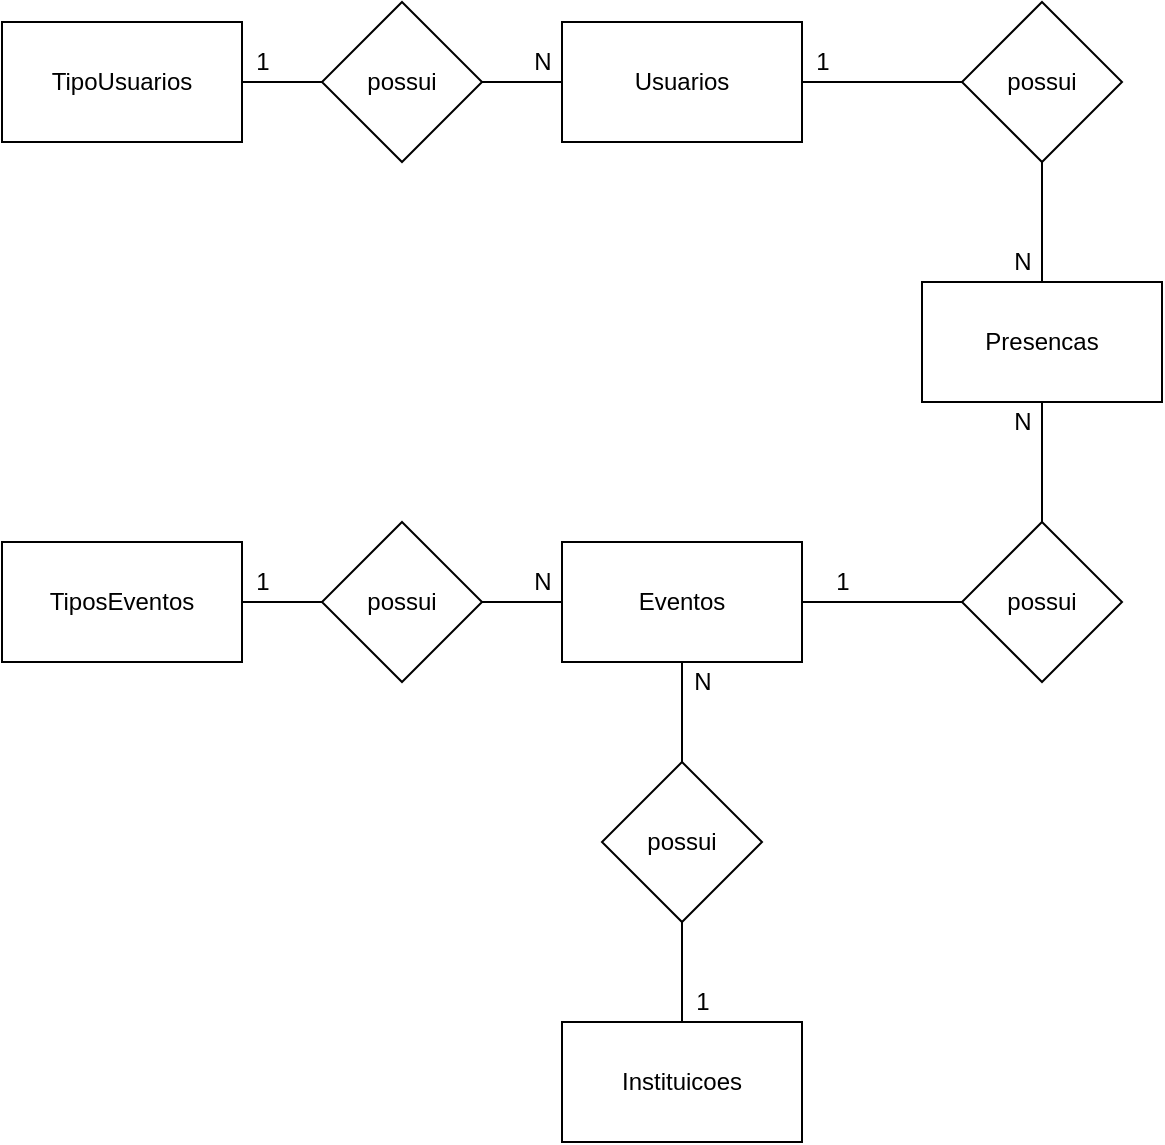 <mxfile version="14.4.6" type="device" pages="2"><diagram id="0znRLzIvDWHzH9K1nS-4" name="Conceitual"><mxGraphModel dx="460" dy="752" grid="1" gridSize="10" guides="1" tooltips="1" connect="1" arrows="1" fold="1" page="1" pageScale="1" pageWidth="827" pageHeight="1169" math="0" shadow="0"><root><mxCell id="0"/><mxCell id="1" parent="0"/><mxCell id="-dPzns4hG7xtPnOy9nyp-17" value="" style="edgeStyle=orthogonalEdgeStyle;rounded=0;orthogonalLoop=1;jettySize=auto;html=1;endArrow=none;endFill=0;" parent="1" source="-dPzns4hG7xtPnOy9nyp-1" target="-dPzns4hG7xtPnOy9nyp-9" edge="1"><mxGeometry relative="1" as="geometry"/></mxCell><mxCell id="-dPzns4hG7xtPnOy9nyp-1" value="Usuarios" style="rounded=0;whiteSpace=wrap;html=1;" parent="1" vertex="1"><mxGeometry x="340" y="140" width="120" height="60" as="geometry"/></mxCell><mxCell id="-dPzns4hG7xtPnOy9nyp-11" value="" style="edgeStyle=orthogonalEdgeStyle;rounded=0;orthogonalLoop=1;jettySize=auto;html=1;endArrow=none;endFill=0;" parent="1" source="-dPzns4hG7xtPnOy9nyp-2" target="-dPzns4hG7xtPnOy9nyp-7" edge="1"><mxGeometry relative="1" as="geometry"/></mxCell><mxCell id="-dPzns4hG7xtPnOy9nyp-2" value="TipoUsuarios" style="rounded=0;whiteSpace=wrap;html=1;" parent="1" vertex="1"><mxGeometry x="60" y="140" width="120" height="60" as="geometry"/></mxCell><mxCell id="-dPzns4hG7xtPnOy9nyp-15" value="" style="edgeStyle=orthogonalEdgeStyle;rounded=0;orthogonalLoop=1;jettySize=auto;html=1;endArrow=none;endFill=0;" parent="1" source="-dPzns4hG7xtPnOy9nyp-3" target="-dPzns4hG7xtPnOy9nyp-10" edge="1"><mxGeometry relative="1" as="geometry"/></mxCell><mxCell id="-dPzns4hG7xtPnOy9nyp-20" value="" style="edgeStyle=orthogonalEdgeStyle;rounded=0;orthogonalLoop=1;jettySize=auto;html=1;endArrow=none;endFill=0;" parent="1" source="-dPzns4hG7xtPnOy9nyp-3" target="-dPzns4hG7xtPnOy9nyp-19" edge="1"><mxGeometry relative="1" as="geometry"/></mxCell><mxCell id="-dPzns4hG7xtPnOy9nyp-3" value="Eventos" style="rounded=0;whiteSpace=wrap;html=1;" parent="1" vertex="1"><mxGeometry x="340" y="400" width="120" height="60" as="geometry"/></mxCell><mxCell id="-dPzns4hG7xtPnOy9nyp-13" value="" style="edgeStyle=orthogonalEdgeStyle;rounded=0;orthogonalLoop=1;jettySize=auto;html=1;endArrow=none;endFill=0;" parent="1" source="-dPzns4hG7xtPnOy9nyp-4" target="-dPzns4hG7xtPnOy9nyp-8" edge="1"><mxGeometry relative="1" as="geometry"/></mxCell><mxCell id="-dPzns4hG7xtPnOy9nyp-4" value="TiposEventos" style="rounded=0;whiteSpace=wrap;html=1;" parent="1" vertex="1"><mxGeometry x="60" y="400" width="120" height="60" as="geometry"/></mxCell><mxCell id="-dPzns4hG7xtPnOy9nyp-5" value="Presencas" style="rounded=0;whiteSpace=wrap;html=1;" parent="1" vertex="1"><mxGeometry x="520" y="270" width="120" height="60" as="geometry"/></mxCell><mxCell id="-dPzns4hG7xtPnOy9nyp-6" value="Instituicoes" style="rounded=0;whiteSpace=wrap;html=1;" parent="1" vertex="1"><mxGeometry x="340" y="640" width="120" height="60" as="geometry"/></mxCell><mxCell id="-dPzns4hG7xtPnOy9nyp-12" value="" style="edgeStyle=orthogonalEdgeStyle;rounded=0;orthogonalLoop=1;jettySize=auto;html=1;endArrow=none;endFill=0;" parent="1" source="-dPzns4hG7xtPnOy9nyp-7" target="-dPzns4hG7xtPnOy9nyp-1" edge="1"><mxGeometry relative="1" as="geometry"/></mxCell><mxCell id="-dPzns4hG7xtPnOy9nyp-7" value="possui" style="rhombus;whiteSpace=wrap;html=1;" parent="1" vertex="1"><mxGeometry x="220" y="130" width="80" height="80" as="geometry"/></mxCell><mxCell id="-dPzns4hG7xtPnOy9nyp-14" value="" style="edgeStyle=orthogonalEdgeStyle;rounded=0;orthogonalLoop=1;jettySize=auto;html=1;endArrow=none;endFill=0;" parent="1" source="-dPzns4hG7xtPnOy9nyp-8" target="-dPzns4hG7xtPnOy9nyp-3" edge="1"><mxGeometry relative="1" as="geometry"/></mxCell><mxCell id="-dPzns4hG7xtPnOy9nyp-8" value="possui" style="rhombus;whiteSpace=wrap;html=1;" parent="1" vertex="1"><mxGeometry x="220" y="390" width="80" height="80" as="geometry"/></mxCell><mxCell id="-dPzns4hG7xtPnOy9nyp-18" value="" style="edgeStyle=orthogonalEdgeStyle;rounded=0;orthogonalLoop=1;jettySize=auto;html=1;endArrow=none;endFill=0;" parent="1" source="-dPzns4hG7xtPnOy9nyp-9" target="-dPzns4hG7xtPnOy9nyp-5" edge="1"><mxGeometry relative="1" as="geometry"/></mxCell><mxCell id="-dPzns4hG7xtPnOy9nyp-9" value="possui" style="rhombus;whiteSpace=wrap;html=1;" parent="1" vertex="1"><mxGeometry x="540" y="130" width="80" height="80" as="geometry"/></mxCell><mxCell id="-dPzns4hG7xtPnOy9nyp-16" value="" style="edgeStyle=orthogonalEdgeStyle;rounded=0;orthogonalLoop=1;jettySize=auto;html=1;endArrow=none;endFill=0;" parent="1" source="-dPzns4hG7xtPnOy9nyp-10" target="-dPzns4hG7xtPnOy9nyp-6" edge="1"><mxGeometry relative="1" as="geometry"/></mxCell><mxCell id="-dPzns4hG7xtPnOy9nyp-10" value="possui" style="rhombus;whiteSpace=wrap;html=1;" parent="1" vertex="1"><mxGeometry x="360" y="510" width="80" height="80" as="geometry"/></mxCell><mxCell id="-dPzns4hG7xtPnOy9nyp-21" value="" style="edgeStyle=orthogonalEdgeStyle;rounded=0;orthogonalLoop=1;jettySize=auto;html=1;endArrow=none;endFill=0;" parent="1" source="-dPzns4hG7xtPnOy9nyp-19" target="-dPzns4hG7xtPnOy9nyp-5" edge="1"><mxGeometry relative="1" as="geometry"/></mxCell><mxCell id="-dPzns4hG7xtPnOy9nyp-19" value="possui" style="rhombus;whiteSpace=wrap;html=1;" parent="1" vertex="1"><mxGeometry x="540" y="390" width="80" height="80" as="geometry"/></mxCell><mxCell id="-dPzns4hG7xtPnOy9nyp-22" value="1" style="text;html=1;align=center;verticalAlign=middle;resizable=0;points=[];autosize=1;" parent="1" vertex="1"><mxGeometry x="180" y="150" width="20" height="20" as="geometry"/></mxCell><mxCell id="-dPzns4hG7xtPnOy9nyp-23" value="N" style="text;html=1;align=center;verticalAlign=middle;resizable=0;points=[];autosize=1;" parent="1" vertex="1"><mxGeometry x="320" y="150" width="20" height="20" as="geometry"/></mxCell><mxCell id="-dPzns4hG7xtPnOy9nyp-24" value="1" style="text;html=1;align=center;verticalAlign=middle;resizable=0;points=[];autosize=1;" parent="1" vertex="1"><mxGeometry x="460" y="150" width="20" height="20" as="geometry"/></mxCell><mxCell id="-dPzns4hG7xtPnOy9nyp-25" value="N" style="text;html=1;align=center;verticalAlign=middle;resizable=0;points=[];autosize=1;" parent="1" vertex="1"><mxGeometry x="560" y="250" width="20" height="20" as="geometry"/></mxCell><mxCell id="-dPzns4hG7xtPnOy9nyp-26" value="N" style="text;html=1;align=center;verticalAlign=middle;resizable=0;points=[];autosize=1;" parent="1" vertex="1"><mxGeometry x="560" y="330" width="20" height="20" as="geometry"/></mxCell><mxCell id="-dPzns4hG7xtPnOy9nyp-28" value="1" style="text;html=1;align=center;verticalAlign=middle;resizable=0;points=[];autosize=1;" parent="1" vertex="1"><mxGeometry x="470" y="410" width="20" height="20" as="geometry"/></mxCell><mxCell id="-dPzns4hG7xtPnOy9nyp-29" value="N" style="text;html=1;align=center;verticalAlign=middle;resizable=0;points=[];autosize=1;" parent="1" vertex="1"><mxGeometry x="400" y="460" width="20" height="20" as="geometry"/></mxCell><mxCell id="-dPzns4hG7xtPnOy9nyp-30" value="1" style="text;html=1;align=center;verticalAlign=middle;resizable=0;points=[];autosize=1;" parent="1" vertex="1"><mxGeometry x="400" y="620" width="20" height="20" as="geometry"/></mxCell><mxCell id="-dPzns4hG7xtPnOy9nyp-31" value="1" style="text;html=1;align=center;verticalAlign=middle;resizable=0;points=[];autosize=1;" parent="1" vertex="1"><mxGeometry x="180" y="410" width="20" height="20" as="geometry"/></mxCell><mxCell id="-dPzns4hG7xtPnOy9nyp-32" value="N" style="text;html=1;align=center;verticalAlign=middle;resizable=0;points=[];autosize=1;" parent="1" vertex="1"><mxGeometry x="320" y="410" width="20" height="20" as="geometry"/></mxCell></root></mxGraphModel></diagram><diagram id="ra9hneql8igrj6O4qgMs" name="Lógico"><mxGraphModel dx="460" dy="752" grid="1" gridSize="10" guides="1" tooltips="1" connect="1" arrows="1" fold="1" page="1" pageScale="1" pageWidth="827" pageHeight="1169" math="0" shadow="0"><root><mxCell id="D-iKt_0EYVJFVwpuoI7D-0"/><mxCell id="D-iKt_0EYVJFVwpuoI7D-1" parent="D-iKt_0EYVJFVwpuoI7D-0"/><mxCell id="D-iKt_0EYVJFVwpuoI7D-2" value="TiposUsuarios" style="shape=table;startSize=30;container=1;collapsible=1;childLayout=tableLayout;fixedRows=1;rowLines=0;fontStyle=1;align=center;resizeLast=1;" parent="D-iKt_0EYVJFVwpuoI7D-1" vertex="1"><mxGeometry x="160" y="250" width="180" height="100" as="geometry"/></mxCell><mxCell id="D-iKt_0EYVJFVwpuoI7D-3" value="" style="shape=partialRectangle;collapsible=0;dropTarget=0;pointerEvents=0;fillColor=none;top=0;left=0;bottom=1;right=0;points=[[0,0.5],[1,0.5]];portConstraint=eastwest;" parent="D-iKt_0EYVJFVwpuoI7D-2" vertex="1"><mxGeometry y="30" width="180" height="30" as="geometry"/></mxCell><mxCell id="D-iKt_0EYVJFVwpuoI7D-4" value="PK" style="shape=partialRectangle;connectable=0;fillColor=none;top=0;left=0;bottom=0;right=0;fontStyle=1;overflow=hidden;" parent="D-iKt_0EYVJFVwpuoI7D-3" vertex="1"><mxGeometry width="30" height="30" as="geometry"/></mxCell><mxCell id="D-iKt_0EYVJFVwpuoI7D-5" value="IdTipoUsuario" style="shape=partialRectangle;connectable=0;fillColor=none;top=0;left=0;bottom=0;right=0;align=left;spacingLeft=6;fontStyle=5;overflow=hidden;" parent="D-iKt_0EYVJFVwpuoI7D-3" vertex="1"><mxGeometry x="30" width="150" height="30" as="geometry"/></mxCell><mxCell id="D-iKt_0EYVJFVwpuoI7D-6" value="" style="shape=partialRectangle;collapsible=0;dropTarget=0;pointerEvents=0;fillColor=none;top=0;left=0;bottom=0;right=0;points=[[0,0.5],[1,0.5]];portConstraint=eastwest;" parent="D-iKt_0EYVJFVwpuoI7D-2" vertex="1"><mxGeometry y="60" width="180" height="30" as="geometry"/></mxCell><mxCell id="D-iKt_0EYVJFVwpuoI7D-7" value="" style="shape=partialRectangle;connectable=0;fillColor=none;top=0;left=0;bottom=0;right=0;editable=1;overflow=hidden;" parent="D-iKt_0EYVJFVwpuoI7D-6" vertex="1"><mxGeometry width="30" height="30" as="geometry"/></mxCell><mxCell id="D-iKt_0EYVJFVwpuoI7D-8" value="TituloTipoUsuario" style="shape=partialRectangle;connectable=0;fillColor=none;top=0;left=0;bottom=0;right=0;align=left;spacingLeft=6;overflow=hidden;" parent="D-iKt_0EYVJFVwpuoI7D-6" vertex="1"><mxGeometry x="30" width="150" height="30" as="geometry"/></mxCell><mxCell id="D-iKt_0EYVJFVwpuoI7D-15" value="TiposEventos" style="shape=table;startSize=30;container=1;collapsible=1;childLayout=tableLayout;fixedRows=1;rowLines=0;fontStyle=1;align=center;resizeLast=1;" parent="D-iKt_0EYVJFVwpuoI7D-1" vertex="1"><mxGeometry x="160" y="480" width="180" height="100" as="geometry"/></mxCell><mxCell id="D-iKt_0EYVJFVwpuoI7D-16" value="" style="shape=partialRectangle;collapsible=0;dropTarget=0;pointerEvents=0;fillColor=none;top=0;left=0;bottom=1;right=0;points=[[0,0.5],[1,0.5]];portConstraint=eastwest;" parent="D-iKt_0EYVJFVwpuoI7D-15" vertex="1"><mxGeometry y="30" width="180" height="30" as="geometry"/></mxCell><mxCell id="D-iKt_0EYVJFVwpuoI7D-17" value="PK" style="shape=partialRectangle;connectable=0;fillColor=none;top=0;left=0;bottom=0;right=0;fontStyle=1;overflow=hidden;" parent="D-iKt_0EYVJFVwpuoI7D-16" vertex="1"><mxGeometry width="30" height="30" as="geometry"/></mxCell><mxCell id="D-iKt_0EYVJFVwpuoI7D-18" value="IdTipoEvento" style="shape=partialRectangle;connectable=0;fillColor=none;top=0;left=0;bottom=0;right=0;align=left;spacingLeft=6;fontStyle=5;overflow=hidden;" parent="D-iKt_0EYVJFVwpuoI7D-16" vertex="1"><mxGeometry x="30" width="150" height="30" as="geometry"/></mxCell><mxCell id="D-iKt_0EYVJFVwpuoI7D-19" value="" style="shape=partialRectangle;collapsible=0;dropTarget=0;pointerEvents=0;fillColor=none;top=0;left=0;bottom=0;right=0;points=[[0,0.5],[1,0.5]];portConstraint=eastwest;" parent="D-iKt_0EYVJFVwpuoI7D-15" vertex="1"><mxGeometry y="60" width="180" height="30" as="geometry"/></mxCell><mxCell id="D-iKt_0EYVJFVwpuoI7D-20" value="" style="shape=partialRectangle;connectable=0;fillColor=none;top=0;left=0;bottom=0;right=0;editable=1;overflow=hidden;" parent="D-iKt_0EYVJFVwpuoI7D-19" vertex="1"><mxGeometry width="30" height="30" as="geometry"/></mxCell><mxCell id="D-iKt_0EYVJFVwpuoI7D-21" value="TituloTipoEvento" style="shape=partialRectangle;connectable=0;fillColor=none;top=0;left=0;bottom=0;right=0;align=left;spacingLeft=6;overflow=hidden;" parent="D-iKt_0EYVJFVwpuoI7D-19" vertex="1"><mxGeometry x="30" width="150" height="30" as="geometry"/></mxCell><mxCell id="D-iKt_0EYVJFVwpuoI7D-28" value="Instituicoes" style="shape=table;startSize=30;container=1;collapsible=1;childLayout=tableLayout;fixedRows=1;rowLines=0;fontStyle=1;align=center;resizeLast=1;" parent="D-iKt_0EYVJFVwpuoI7D-1" vertex="1"><mxGeometry x="160" y="690" width="180" height="160" as="geometry"/></mxCell><mxCell id="D-iKt_0EYVJFVwpuoI7D-29" value="" style="shape=partialRectangle;collapsible=0;dropTarget=0;pointerEvents=0;fillColor=none;top=0;left=0;bottom=1;right=0;points=[[0,0.5],[1,0.5]];portConstraint=eastwest;" parent="D-iKt_0EYVJFVwpuoI7D-28" vertex="1"><mxGeometry y="30" width="180" height="30" as="geometry"/></mxCell><mxCell id="D-iKt_0EYVJFVwpuoI7D-30" value="PK" style="shape=partialRectangle;connectable=0;fillColor=none;top=0;left=0;bottom=0;right=0;fontStyle=1;overflow=hidden;" parent="D-iKt_0EYVJFVwpuoI7D-29" vertex="1"><mxGeometry width="30" height="30" as="geometry"/></mxCell><mxCell id="D-iKt_0EYVJFVwpuoI7D-31" value="IdInstituicao" style="shape=partialRectangle;connectable=0;fillColor=none;top=0;left=0;bottom=0;right=0;align=left;spacingLeft=6;fontStyle=5;overflow=hidden;" parent="D-iKt_0EYVJFVwpuoI7D-29" vertex="1"><mxGeometry x="30" width="150" height="30" as="geometry"/></mxCell><mxCell id="D-iKt_0EYVJFVwpuoI7D-32" value="" style="shape=partialRectangle;collapsible=0;dropTarget=0;pointerEvents=0;fillColor=none;top=0;left=0;bottom=0;right=0;points=[[0,0.5],[1,0.5]];portConstraint=eastwest;" parent="D-iKt_0EYVJFVwpuoI7D-28" vertex="1"><mxGeometry y="60" width="180" height="30" as="geometry"/></mxCell><mxCell id="D-iKt_0EYVJFVwpuoI7D-33" value="" style="shape=partialRectangle;connectable=0;fillColor=none;top=0;left=0;bottom=0;right=0;editable=1;overflow=hidden;" parent="D-iKt_0EYVJFVwpuoI7D-32" vertex="1"><mxGeometry width="30" height="30" as="geometry"/></mxCell><mxCell id="D-iKt_0EYVJFVwpuoI7D-34" value="CNPJ" style="shape=partialRectangle;connectable=0;fillColor=none;top=0;left=0;bottom=0;right=0;align=left;spacingLeft=6;overflow=hidden;" parent="D-iKt_0EYVJFVwpuoI7D-32" vertex="1"><mxGeometry x="30" width="150" height="30" as="geometry"/></mxCell><mxCell id="D-iKt_0EYVJFVwpuoI7D-35" value="" style="shape=partialRectangle;collapsible=0;dropTarget=0;pointerEvents=0;fillColor=none;top=0;left=0;bottom=0;right=0;points=[[0,0.5],[1,0.5]];portConstraint=eastwest;" parent="D-iKt_0EYVJFVwpuoI7D-28" vertex="1"><mxGeometry y="90" width="180" height="30" as="geometry"/></mxCell><mxCell id="D-iKt_0EYVJFVwpuoI7D-36" value="" style="shape=partialRectangle;connectable=0;fillColor=none;top=0;left=0;bottom=0;right=0;editable=1;overflow=hidden;" parent="D-iKt_0EYVJFVwpuoI7D-35" vertex="1"><mxGeometry width="30" height="30" as="geometry"/></mxCell><mxCell id="D-iKt_0EYVJFVwpuoI7D-37" value="Endereco" style="shape=partialRectangle;connectable=0;fillColor=none;top=0;left=0;bottom=0;right=0;align=left;spacingLeft=6;overflow=hidden;" parent="D-iKt_0EYVJFVwpuoI7D-35" vertex="1"><mxGeometry x="30" width="150" height="30" as="geometry"/></mxCell><mxCell id="D-iKt_0EYVJFVwpuoI7D-38" value="" style="shape=partialRectangle;collapsible=0;dropTarget=0;pointerEvents=0;fillColor=none;top=0;left=0;bottom=0;right=0;points=[[0,0.5],[1,0.5]];portConstraint=eastwest;" parent="D-iKt_0EYVJFVwpuoI7D-28" vertex="1"><mxGeometry y="120" width="180" height="30" as="geometry"/></mxCell><mxCell id="D-iKt_0EYVJFVwpuoI7D-39" value="" style="shape=partialRectangle;connectable=0;fillColor=none;top=0;left=0;bottom=0;right=0;editable=1;overflow=hidden;" parent="D-iKt_0EYVJFVwpuoI7D-38" vertex="1"><mxGeometry width="30" height="30" as="geometry"/></mxCell><mxCell id="D-iKt_0EYVJFVwpuoI7D-40" value="NomeFantasia" style="shape=partialRectangle;connectable=0;fillColor=none;top=0;left=0;bottom=0;right=0;align=left;spacingLeft=6;overflow=hidden;" parent="D-iKt_0EYVJFVwpuoI7D-38" vertex="1"><mxGeometry x="30" width="150" height="30" as="geometry"/></mxCell><mxCell id="D-iKt_0EYVJFVwpuoI7D-41" value="Usuario" style="shape=table;startSize=30;container=1;collapsible=1;childLayout=tableLayout;fixedRows=1;rowLines=0;fontStyle=1;align=center;resizeLast=1;" parent="D-iKt_0EYVJFVwpuoI7D-1" vertex="1"><mxGeometry x="400" y="250" width="180" height="190" as="geometry"/></mxCell><mxCell id="D-iKt_0EYVJFVwpuoI7D-42" value="" style="shape=partialRectangle;collapsible=0;dropTarget=0;pointerEvents=0;fillColor=none;top=0;left=0;bottom=0;right=0;points=[[0,0.5],[1,0.5]];portConstraint=eastwest;" parent="D-iKt_0EYVJFVwpuoI7D-41" vertex="1"><mxGeometry y="30" width="180" height="30" as="geometry"/></mxCell><mxCell id="D-iKt_0EYVJFVwpuoI7D-43" value="PK" style="shape=partialRectangle;connectable=0;fillColor=none;top=0;left=0;bottom=0;right=0;fontStyle=1;overflow=hidden;" parent="D-iKt_0EYVJFVwpuoI7D-42" vertex="1"><mxGeometry width="60" height="30" as="geometry"/></mxCell><mxCell id="D-iKt_0EYVJFVwpuoI7D-44" value="IdUsuario" style="shape=partialRectangle;connectable=0;fillColor=none;top=0;left=0;bottom=0;right=0;align=left;spacingLeft=6;fontStyle=5;overflow=hidden;" parent="D-iKt_0EYVJFVwpuoI7D-42" vertex="1"><mxGeometry x="60" width="120" height="30" as="geometry"/></mxCell><mxCell id="D-iKt_0EYVJFVwpuoI7D-45" value="" style="shape=partialRectangle;collapsible=0;dropTarget=0;pointerEvents=0;fillColor=none;top=0;left=0;bottom=1;right=0;points=[[0,0.5],[1,0.5]];portConstraint=eastwest;" parent="D-iKt_0EYVJFVwpuoI7D-41" vertex="1"><mxGeometry y="60" width="180" height="30" as="geometry"/></mxCell><mxCell id="D-iKt_0EYVJFVwpuoI7D-46" value="FK" style="shape=partialRectangle;connectable=0;fillColor=none;top=0;left=0;bottom=0;right=0;fontStyle=1;overflow=hidden;" parent="D-iKt_0EYVJFVwpuoI7D-45" vertex="1"><mxGeometry width="60" height="30" as="geometry"/></mxCell><mxCell id="D-iKt_0EYVJFVwpuoI7D-47" value="IdTipoUsuario" style="shape=partialRectangle;connectable=0;fillColor=none;top=0;left=0;bottom=0;right=0;align=left;spacingLeft=6;fontStyle=5;overflow=hidden;" parent="D-iKt_0EYVJFVwpuoI7D-45" vertex="1"><mxGeometry x="60" width="120" height="30" as="geometry"/></mxCell><mxCell id="D-iKt_0EYVJFVwpuoI7D-48" value="" style="shape=partialRectangle;collapsible=0;dropTarget=0;pointerEvents=0;fillColor=none;top=0;left=0;bottom=0;right=0;points=[[0,0.5],[1,0.5]];portConstraint=eastwest;" parent="D-iKt_0EYVJFVwpuoI7D-41" vertex="1"><mxGeometry y="90" width="180" height="30" as="geometry"/></mxCell><mxCell id="D-iKt_0EYVJFVwpuoI7D-49" value="" style="shape=partialRectangle;connectable=0;fillColor=none;top=0;left=0;bottom=0;right=0;editable=1;overflow=hidden;" parent="D-iKt_0EYVJFVwpuoI7D-48" vertex="1"><mxGeometry width="60" height="30" as="geometry"/></mxCell><mxCell id="D-iKt_0EYVJFVwpuoI7D-50" value="NomeUsuario" style="shape=partialRectangle;connectable=0;fillColor=none;top=0;left=0;bottom=0;right=0;align=left;spacingLeft=6;overflow=hidden;" parent="D-iKt_0EYVJFVwpuoI7D-48" vertex="1"><mxGeometry x="60" width="120" height="30" as="geometry"/></mxCell><mxCell id="D-iKt_0EYVJFVwpuoI7D-51" value="" style="shape=partialRectangle;collapsible=0;dropTarget=0;pointerEvents=0;fillColor=none;top=0;left=0;bottom=0;right=0;points=[[0,0.5],[1,0.5]];portConstraint=eastwest;" parent="D-iKt_0EYVJFVwpuoI7D-41" vertex="1"><mxGeometry y="120" width="180" height="30" as="geometry"/></mxCell><mxCell id="D-iKt_0EYVJFVwpuoI7D-52" value="" style="shape=partialRectangle;connectable=0;fillColor=none;top=0;left=0;bottom=0;right=0;editable=1;overflow=hidden;" parent="D-iKt_0EYVJFVwpuoI7D-51" vertex="1"><mxGeometry width="60" height="30" as="geometry"/></mxCell><mxCell id="D-iKt_0EYVJFVwpuoI7D-53" value="Email" style="shape=partialRectangle;connectable=0;fillColor=none;top=0;left=0;bottom=0;right=0;align=left;spacingLeft=6;overflow=hidden;" parent="D-iKt_0EYVJFVwpuoI7D-51" vertex="1"><mxGeometry x="60" width="120" height="30" as="geometry"/></mxCell><mxCell id="D-iKt_0EYVJFVwpuoI7D-54" style="shape=partialRectangle;collapsible=0;dropTarget=0;pointerEvents=0;fillColor=none;top=0;left=0;bottom=0;right=0;points=[[0,0.5],[1,0.5]];portConstraint=eastwest;" parent="D-iKt_0EYVJFVwpuoI7D-41" vertex="1"><mxGeometry y="150" width="180" height="30" as="geometry"/></mxCell><mxCell id="D-iKt_0EYVJFVwpuoI7D-55" style="shape=partialRectangle;connectable=0;fillColor=none;top=0;left=0;bottom=0;right=0;editable=1;overflow=hidden;" parent="D-iKt_0EYVJFVwpuoI7D-54" vertex="1"><mxGeometry width="60" height="30" as="geometry"/></mxCell><mxCell id="D-iKt_0EYVJFVwpuoI7D-56" value="Senha" style="shape=partialRectangle;connectable=0;fillColor=none;top=0;left=0;bottom=0;right=0;align=left;spacingLeft=6;overflow=hidden;" parent="D-iKt_0EYVJFVwpuoI7D-54" vertex="1"><mxGeometry x="60" width="120" height="30" as="geometry"/></mxCell><mxCell id="D-iKt_0EYVJFVwpuoI7D-63" value="Evento" style="shape=table;startSize=30;container=1;collapsible=1;childLayout=tableLayout;fixedRows=1;rowLines=0;fontStyle=1;align=center;resizeLast=1;" parent="D-iKt_0EYVJFVwpuoI7D-1" vertex="1"><mxGeometry x="400" y="570" width="180" height="250" as="geometry"/></mxCell><mxCell id="D-iKt_0EYVJFVwpuoI7D-76" style="shape=partialRectangle;collapsible=0;dropTarget=0;pointerEvents=0;fillColor=none;top=0;left=0;bottom=0;right=0;points=[[0,0.5],[1,0.5]];portConstraint=eastwest;" parent="D-iKt_0EYVJFVwpuoI7D-63" vertex="1"><mxGeometry y="30" width="180" height="30" as="geometry"/></mxCell><mxCell id="D-iKt_0EYVJFVwpuoI7D-77" value="PK" style="shape=partialRectangle;connectable=0;fillColor=none;top=0;left=0;bottom=0;right=0;fontStyle=1;overflow=hidden;" parent="D-iKt_0EYVJFVwpuoI7D-76" vertex="1"><mxGeometry width="60" height="30" as="geometry"/></mxCell><mxCell id="D-iKt_0EYVJFVwpuoI7D-78" value="IdEvento" style="shape=partialRectangle;connectable=0;fillColor=none;top=0;left=0;bottom=0;right=0;align=left;spacingLeft=6;fontStyle=5;overflow=hidden;" parent="D-iKt_0EYVJFVwpuoI7D-76" vertex="1"><mxGeometry x="60" width="120" height="30" as="geometry"/></mxCell><mxCell id="D-iKt_0EYVJFVwpuoI7D-64" value="" style="shape=partialRectangle;collapsible=0;dropTarget=0;pointerEvents=0;fillColor=none;top=0;left=0;bottom=0;right=0;points=[[0,0.5],[1,0.5]];portConstraint=eastwest;" parent="D-iKt_0EYVJFVwpuoI7D-63" vertex="1"><mxGeometry y="60" width="180" height="30" as="geometry"/></mxCell><mxCell id="D-iKt_0EYVJFVwpuoI7D-65" value="FK1" style="shape=partialRectangle;connectable=0;fillColor=none;top=0;left=0;bottom=0;right=0;fontStyle=1;overflow=hidden;" parent="D-iKt_0EYVJFVwpuoI7D-64" vertex="1"><mxGeometry width="60" height="30" as="geometry"/></mxCell><mxCell id="D-iKt_0EYVJFVwpuoI7D-66" value="IdTipoEvento" style="shape=partialRectangle;connectable=0;fillColor=none;top=0;left=0;bottom=0;right=0;align=left;spacingLeft=6;fontStyle=5;overflow=hidden;" parent="D-iKt_0EYVJFVwpuoI7D-64" vertex="1"><mxGeometry x="60" width="120" height="30" as="geometry"/></mxCell><mxCell id="D-iKt_0EYVJFVwpuoI7D-67" value="" style="shape=partialRectangle;collapsible=0;dropTarget=0;pointerEvents=0;fillColor=none;top=0;left=0;bottom=1;right=0;points=[[0,0.5],[1,0.5]];portConstraint=eastwest;" parent="D-iKt_0EYVJFVwpuoI7D-63" vertex="1"><mxGeometry y="90" width="180" height="30" as="geometry"/></mxCell><mxCell id="D-iKt_0EYVJFVwpuoI7D-68" value="FK2" style="shape=partialRectangle;connectable=0;fillColor=none;top=0;left=0;bottom=0;right=0;fontStyle=1;overflow=hidden;" parent="D-iKt_0EYVJFVwpuoI7D-67" vertex="1"><mxGeometry width="60" height="30" as="geometry"/></mxCell><mxCell id="D-iKt_0EYVJFVwpuoI7D-69" value="IdInstituicao" style="shape=partialRectangle;connectable=0;fillColor=none;top=0;left=0;bottom=0;right=0;align=left;spacingLeft=6;fontStyle=5;overflow=hidden;" parent="D-iKt_0EYVJFVwpuoI7D-67" vertex="1"><mxGeometry x="60" width="120" height="30" as="geometry"/></mxCell><mxCell id="D-iKt_0EYVJFVwpuoI7D-73" value="" style="shape=partialRectangle;collapsible=0;dropTarget=0;pointerEvents=0;fillColor=none;top=0;left=0;bottom=0;right=0;points=[[0,0.5],[1,0.5]];portConstraint=eastwest;" parent="D-iKt_0EYVJFVwpuoI7D-63" vertex="1"><mxGeometry y="120" width="180" height="30" as="geometry"/></mxCell><mxCell id="D-iKt_0EYVJFVwpuoI7D-74" value="" style="shape=partialRectangle;connectable=0;fillColor=none;top=0;left=0;bottom=0;right=0;editable=1;overflow=hidden;" parent="D-iKt_0EYVJFVwpuoI7D-73" vertex="1"><mxGeometry width="60" height="30" as="geometry"/></mxCell><mxCell id="D-iKt_0EYVJFVwpuoI7D-75" value="DataEvento" style="shape=partialRectangle;connectable=0;fillColor=none;top=0;left=0;bottom=0;right=0;align=left;spacingLeft=6;overflow=hidden;" parent="D-iKt_0EYVJFVwpuoI7D-73" vertex="1"><mxGeometry x="60" width="120" height="30" as="geometry"/></mxCell><mxCell id="D-iKt_0EYVJFVwpuoI7D-79" style="shape=partialRectangle;collapsible=0;dropTarget=0;pointerEvents=0;fillColor=none;top=0;left=0;bottom=0;right=0;points=[[0,0.5],[1,0.5]];portConstraint=eastwest;" parent="D-iKt_0EYVJFVwpuoI7D-63" vertex="1"><mxGeometry y="150" width="180" height="30" as="geometry"/></mxCell><mxCell id="D-iKt_0EYVJFVwpuoI7D-80" style="shape=partialRectangle;connectable=0;fillColor=none;top=0;left=0;bottom=0;right=0;editable=1;overflow=hidden;" parent="D-iKt_0EYVJFVwpuoI7D-79" vertex="1"><mxGeometry width="60" height="30" as="geometry"/></mxCell><mxCell id="D-iKt_0EYVJFVwpuoI7D-81" value="NomeEvento" style="shape=partialRectangle;connectable=0;fillColor=none;top=0;left=0;bottom=0;right=0;align=left;spacingLeft=6;overflow=hidden;" parent="D-iKt_0EYVJFVwpuoI7D-79" vertex="1"><mxGeometry x="60" width="120" height="30" as="geometry"/></mxCell><mxCell id="D-iKt_0EYVJFVwpuoI7D-82" style="shape=partialRectangle;collapsible=0;dropTarget=0;pointerEvents=0;fillColor=none;top=0;left=0;bottom=0;right=0;points=[[0,0.5],[1,0.5]];portConstraint=eastwest;" parent="D-iKt_0EYVJFVwpuoI7D-63" vertex="1"><mxGeometry y="180" width="180" height="30" as="geometry"/></mxCell><mxCell id="D-iKt_0EYVJFVwpuoI7D-83" style="shape=partialRectangle;connectable=0;fillColor=none;top=0;left=0;bottom=0;right=0;editable=1;overflow=hidden;" parent="D-iKt_0EYVJFVwpuoI7D-82" vertex="1"><mxGeometry width="60" height="30" as="geometry"/></mxCell><mxCell id="D-iKt_0EYVJFVwpuoI7D-84" value="Descricao" style="shape=partialRectangle;connectable=0;fillColor=none;top=0;left=0;bottom=0;right=0;align=left;spacingLeft=6;overflow=hidden;" parent="D-iKt_0EYVJFVwpuoI7D-82" vertex="1"><mxGeometry x="60" width="120" height="30" as="geometry"/></mxCell><mxCell id="D-iKt_0EYVJFVwpuoI7D-85" style="shape=partialRectangle;collapsible=0;dropTarget=0;pointerEvents=0;fillColor=none;top=0;left=0;bottom=0;right=0;points=[[0,0.5],[1,0.5]];portConstraint=eastwest;" parent="D-iKt_0EYVJFVwpuoI7D-63" vertex="1"><mxGeometry y="210" width="180" height="30" as="geometry"/></mxCell><mxCell id="D-iKt_0EYVJFVwpuoI7D-86" style="shape=partialRectangle;connectable=0;fillColor=none;top=0;left=0;bottom=0;right=0;editable=1;overflow=hidden;" parent="D-iKt_0EYVJFVwpuoI7D-85" vertex="1"><mxGeometry width="60" height="30" as="geometry"/></mxCell><mxCell id="D-iKt_0EYVJFVwpuoI7D-87" value="AcessoLivre" style="shape=partialRectangle;connectable=0;fillColor=none;top=0;left=0;bottom=0;right=0;align=left;spacingLeft=6;overflow=hidden;" parent="D-iKt_0EYVJFVwpuoI7D-85" vertex="1"><mxGeometry x="60" width="120" height="30" as="geometry"/></mxCell><mxCell id="D-iKt_0EYVJFVwpuoI7D-88" value="Presencas" style="shape=table;startSize=30;container=1;collapsible=1;childLayout=tableLayout;fixedRows=1;rowLines=0;fontStyle=1;align=center;resizeLast=1;" parent="D-iKt_0EYVJFVwpuoI7D-1" vertex="1"><mxGeometry x="660" y="310" width="180" height="160" as="geometry"/></mxCell><mxCell id="D-iKt_0EYVJFVwpuoI7D-101" style="shape=partialRectangle;collapsible=0;dropTarget=0;pointerEvents=0;fillColor=none;top=0;left=0;bottom=0;right=0;points=[[0,0.5],[1,0.5]];portConstraint=eastwest;" parent="D-iKt_0EYVJFVwpuoI7D-88" vertex="1"><mxGeometry y="30" width="180" height="30" as="geometry"/></mxCell><mxCell id="D-iKt_0EYVJFVwpuoI7D-102" value="PK" style="shape=partialRectangle;connectable=0;fillColor=none;top=0;left=0;bottom=0;right=0;fontStyle=1;overflow=hidden;" parent="D-iKt_0EYVJFVwpuoI7D-101" vertex="1"><mxGeometry width="60" height="30" as="geometry"/></mxCell><mxCell id="D-iKt_0EYVJFVwpuoI7D-103" value="IdPresenca" style="shape=partialRectangle;connectable=0;fillColor=none;top=0;left=0;bottom=0;right=0;align=left;spacingLeft=6;fontStyle=5;overflow=hidden;" parent="D-iKt_0EYVJFVwpuoI7D-101" vertex="1"><mxGeometry x="60" width="120" height="30" as="geometry"/></mxCell><mxCell id="D-iKt_0EYVJFVwpuoI7D-89" value="" style="shape=partialRectangle;collapsible=0;dropTarget=0;pointerEvents=0;fillColor=none;top=0;left=0;bottom=0;right=0;points=[[0,0.5],[1,0.5]];portConstraint=eastwest;" parent="D-iKt_0EYVJFVwpuoI7D-88" vertex="1"><mxGeometry y="60" width="180" height="30" as="geometry"/></mxCell><mxCell id="D-iKt_0EYVJFVwpuoI7D-90" value="FK1" style="shape=partialRectangle;connectable=0;fillColor=none;top=0;left=0;bottom=0;right=0;fontStyle=1;overflow=hidden;" parent="D-iKt_0EYVJFVwpuoI7D-89" vertex="1"><mxGeometry width="60" height="30" as="geometry"/></mxCell><mxCell id="D-iKt_0EYVJFVwpuoI7D-91" value="IdUsuario" style="shape=partialRectangle;connectable=0;fillColor=none;top=0;left=0;bottom=0;right=0;align=left;spacingLeft=6;fontStyle=5;overflow=hidden;" parent="D-iKt_0EYVJFVwpuoI7D-89" vertex="1"><mxGeometry x="60" width="120" height="30" as="geometry"/></mxCell><mxCell id="D-iKt_0EYVJFVwpuoI7D-92" value="" style="shape=partialRectangle;collapsible=0;dropTarget=0;pointerEvents=0;fillColor=none;top=0;left=0;bottom=1;right=0;points=[[0,0.5],[1,0.5]];portConstraint=eastwest;" parent="D-iKt_0EYVJFVwpuoI7D-88" vertex="1"><mxGeometry y="90" width="180" height="30" as="geometry"/></mxCell><mxCell id="D-iKt_0EYVJFVwpuoI7D-93" value="FK2" style="shape=partialRectangle;connectable=0;fillColor=none;top=0;left=0;bottom=0;right=0;fontStyle=1;overflow=hidden;" parent="D-iKt_0EYVJFVwpuoI7D-92" vertex="1"><mxGeometry width="60" height="30" as="geometry"/></mxCell><mxCell id="D-iKt_0EYVJFVwpuoI7D-94" value="IdEvento" style="shape=partialRectangle;connectable=0;fillColor=none;top=0;left=0;bottom=0;right=0;align=left;spacingLeft=6;fontStyle=5;overflow=hidden;" parent="D-iKt_0EYVJFVwpuoI7D-92" vertex="1"><mxGeometry x="60" width="120" height="30" as="geometry"/></mxCell><mxCell id="D-iKt_0EYVJFVwpuoI7D-95" value="" style="shape=partialRectangle;collapsible=0;dropTarget=0;pointerEvents=0;fillColor=none;top=0;left=0;bottom=0;right=0;points=[[0,0.5],[1,0.5]];portConstraint=eastwest;" parent="D-iKt_0EYVJFVwpuoI7D-88" vertex="1"><mxGeometry y="120" width="180" height="30" as="geometry"/></mxCell><mxCell id="D-iKt_0EYVJFVwpuoI7D-96" value="" style="shape=partialRectangle;connectable=0;fillColor=none;top=0;left=0;bottom=0;right=0;editable=1;overflow=hidden;" parent="D-iKt_0EYVJFVwpuoI7D-95" vertex="1"><mxGeometry width="60" height="30" as="geometry"/></mxCell><mxCell id="D-iKt_0EYVJFVwpuoI7D-97" value="Situacao" style="shape=partialRectangle;connectable=0;fillColor=none;top=0;left=0;bottom=0;right=0;align=left;spacingLeft=6;overflow=hidden;" parent="D-iKt_0EYVJFVwpuoI7D-95" vertex="1"><mxGeometry x="60" width="120" height="30" as="geometry"/></mxCell><mxCell id="D-iKt_0EYVJFVwpuoI7D-104" value="" style="edgeStyle=entityRelationEdgeStyle;fontSize=12;html=1;endArrow=ERoneToMany;exitX=1;exitY=0.5;exitDx=0;exitDy=0;entryX=0;entryY=0.5;entryDx=0;entryDy=0;" parent="D-iKt_0EYVJFVwpuoI7D-1" source="D-iKt_0EYVJFVwpuoI7D-3" target="D-iKt_0EYVJFVwpuoI7D-45" edge="1"><mxGeometry width="100" height="100" relative="1" as="geometry"><mxPoint x="430" y="580" as="sourcePoint"/><mxPoint x="530" y="480" as="targetPoint"/></mxGeometry></mxCell><mxCell id="D-iKt_0EYVJFVwpuoI7D-105" value="" style="edgeStyle=entityRelationEdgeStyle;fontSize=12;html=1;endArrow=ERoneToMany;exitX=1;exitY=0.733;exitDx=0;exitDy=0;exitPerimeter=0;entryX=0;entryY=0.5;entryDx=0;entryDy=0;" parent="D-iKt_0EYVJFVwpuoI7D-1" source="D-iKt_0EYVJFVwpuoI7D-16" target="D-iKt_0EYVJFVwpuoI7D-64" edge="1"><mxGeometry width="100" height="100" relative="1" as="geometry"><mxPoint x="430" y="580" as="sourcePoint"/><mxPoint x="530" y="480" as="targetPoint"/></mxGeometry></mxCell><mxCell id="D-iKt_0EYVJFVwpuoI7D-106" value="" style="edgeStyle=entityRelationEdgeStyle;fontSize=12;html=1;endArrow=ERoneToMany;exitX=1;exitY=0.5;exitDx=0;exitDy=0;entryX=0;entryY=0.5;entryDx=0;entryDy=0;" parent="D-iKt_0EYVJFVwpuoI7D-1" source="D-iKt_0EYVJFVwpuoI7D-29" target="D-iKt_0EYVJFVwpuoI7D-67" edge="1"><mxGeometry width="100" height="100" relative="1" as="geometry"><mxPoint x="440" y="600" as="sourcePoint"/><mxPoint x="540" y="500" as="targetPoint"/></mxGeometry></mxCell><mxCell id="D-iKt_0EYVJFVwpuoI7D-107" value="" style="edgeStyle=entityRelationEdgeStyle;fontSize=12;html=1;endArrow=ERoneToMany;exitX=1;exitY=0.5;exitDx=0;exitDy=0;entryX=0;entryY=0.5;entryDx=0;entryDy=0;" parent="D-iKt_0EYVJFVwpuoI7D-1" source="D-iKt_0EYVJFVwpuoI7D-76" target="D-iKt_0EYVJFVwpuoI7D-92" edge="1"><mxGeometry width="100" height="100" relative="1" as="geometry"><mxPoint x="440" y="600" as="sourcePoint"/><mxPoint x="540" y="500" as="targetPoint"/></mxGeometry></mxCell><mxCell id="D-iKt_0EYVJFVwpuoI7D-108" value="" style="edgeStyle=entityRelationEdgeStyle;fontSize=12;html=1;endArrow=ERoneToMany;entryX=0;entryY=0.5;entryDx=0;entryDy=0;" parent="D-iKt_0EYVJFVwpuoI7D-1" source="D-iKt_0EYVJFVwpuoI7D-42" target="D-iKt_0EYVJFVwpuoI7D-89" edge="1"><mxGeometry width="100" height="100" relative="1" as="geometry"><mxPoint x="440" y="600" as="sourcePoint"/><mxPoint x="540" y="500" as="targetPoint"/></mxGeometry></mxCell></root></mxGraphModel></diagram></mxfile>